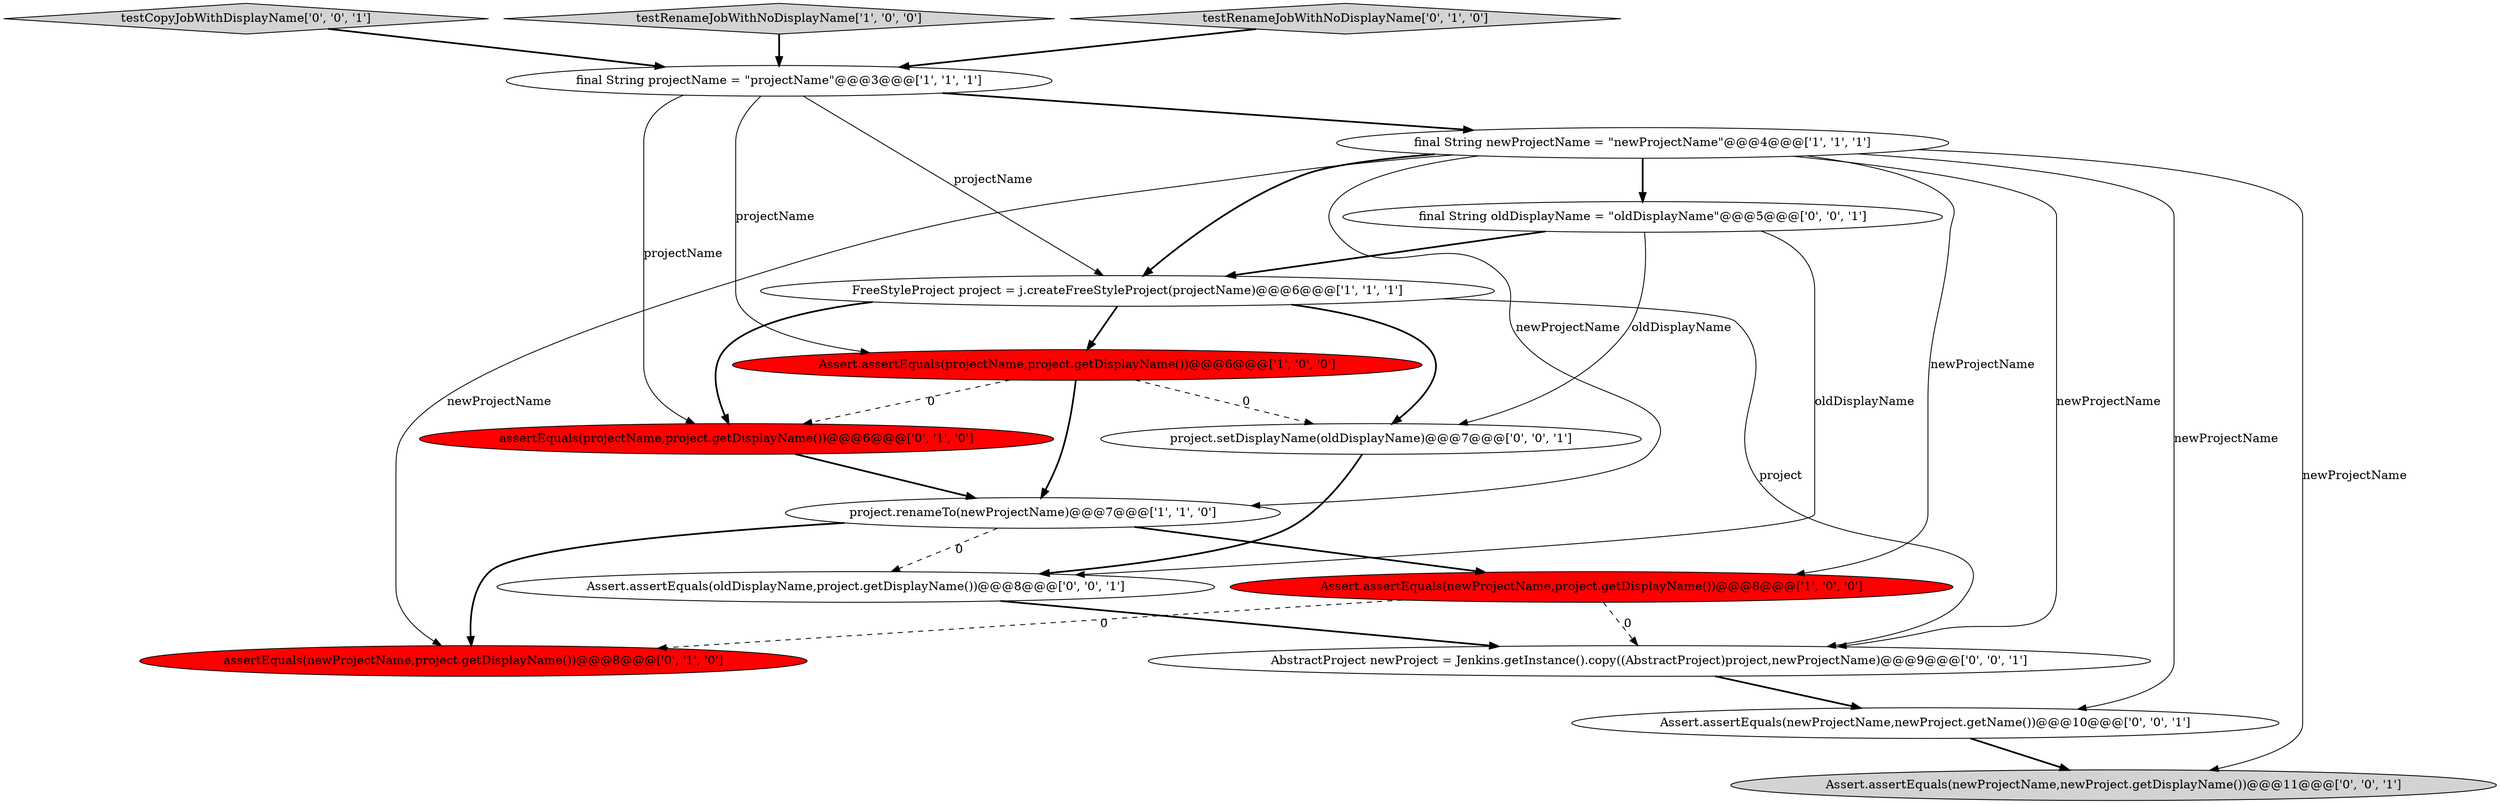 digraph {
12 [style = filled, label = "testCopyJobWithDisplayName['0', '0', '1']", fillcolor = lightgray, shape = diamond image = "AAA0AAABBB3BBB"];
16 [style = filled, label = "Assert.assertEquals(newProjectName,newProject.getDisplayName())@@@11@@@['0', '0', '1']", fillcolor = lightgray, shape = ellipse image = "AAA0AAABBB3BBB"];
5 [style = filled, label = "final String projectName = \"projectName\"@@@3@@@['1', '1', '1']", fillcolor = white, shape = ellipse image = "AAA0AAABBB1BBB"];
10 [style = filled, label = "Assert.assertEquals(oldDisplayName,project.getDisplayName())@@@8@@@['0', '0', '1']", fillcolor = white, shape = ellipse image = "AAA0AAABBB3BBB"];
14 [style = filled, label = "AbstractProject newProject = Jenkins.getInstance().copy((AbstractProject)project,newProjectName)@@@9@@@['0', '0', '1']", fillcolor = white, shape = ellipse image = "AAA0AAABBB3BBB"];
7 [style = filled, label = "assertEquals(projectName,project.getDisplayName())@@@6@@@['0', '1', '0']", fillcolor = red, shape = ellipse image = "AAA1AAABBB2BBB"];
11 [style = filled, label = "Assert.assertEquals(newProjectName,newProject.getName())@@@10@@@['0', '0', '1']", fillcolor = white, shape = ellipse image = "AAA0AAABBB3BBB"];
9 [style = filled, label = "assertEquals(newProjectName,project.getDisplayName())@@@8@@@['0', '1', '0']", fillcolor = red, shape = ellipse image = "AAA1AAABBB2BBB"];
1 [style = filled, label = "project.renameTo(newProjectName)@@@7@@@['1', '1', '0']", fillcolor = white, shape = ellipse image = "AAA0AAABBB1BBB"];
13 [style = filled, label = "project.setDisplayName(oldDisplayName)@@@7@@@['0', '0', '1']", fillcolor = white, shape = ellipse image = "AAA0AAABBB3BBB"];
15 [style = filled, label = "final String oldDisplayName = \"oldDisplayName\"@@@5@@@['0', '0', '1']", fillcolor = white, shape = ellipse image = "AAA0AAABBB3BBB"];
2 [style = filled, label = "Assert.assertEquals(projectName,project.getDisplayName())@@@6@@@['1', '0', '0']", fillcolor = red, shape = ellipse image = "AAA1AAABBB1BBB"];
4 [style = filled, label = "testRenameJobWithNoDisplayName['1', '0', '0']", fillcolor = lightgray, shape = diamond image = "AAA0AAABBB1BBB"];
3 [style = filled, label = "FreeStyleProject project = j.createFreeStyleProject(projectName)@@@6@@@['1', '1', '1']", fillcolor = white, shape = ellipse image = "AAA0AAABBB1BBB"];
6 [style = filled, label = "final String newProjectName = \"newProjectName\"@@@4@@@['1', '1', '1']", fillcolor = white, shape = ellipse image = "AAA0AAABBB1BBB"];
0 [style = filled, label = "Assert.assertEquals(newProjectName,project.getDisplayName())@@@8@@@['1', '0', '0']", fillcolor = red, shape = ellipse image = "AAA1AAABBB1BBB"];
8 [style = filled, label = "testRenameJobWithNoDisplayName['0', '1', '0']", fillcolor = lightgray, shape = diamond image = "AAA0AAABBB2BBB"];
13->10 [style = bold, label=""];
6->3 [style = bold, label=""];
11->16 [style = bold, label=""];
6->14 [style = solid, label="newProjectName"];
7->1 [style = bold, label=""];
12->5 [style = bold, label=""];
10->14 [style = bold, label=""];
6->0 [style = solid, label="newProjectName"];
2->1 [style = bold, label=""];
15->10 [style = solid, label="oldDisplayName"];
5->2 [style = solid, label="projectName"];
5->3 [style = solid, label="projectName"];
6->11 [style = solid, label="newProjectName"];
1->0 [style = bold, label=""];
1->10 [style = dashed, label="0"];
2->7 [style = dashed, label="0"];
15->3 [style = bold, label=""];
6->15 [style = bold, label=""];
1->9 [style = bold, label=""];
15->13 [style = solid, label="oldDisplayName"];
0->14 [style = dashed, label="0"];
5->7 [style = solid, label="projectName"];
5->6 [style = bold, label=""];
3->2 [style = bold, label=""];
8->5 [style = bold, label=""];
3->7 [style = bold, label=""];
2->13 [style = dashed, label="0"];
6->9 [style = solid, label="newProjectName"];
3->14 [style = solid, label="project"];
3->13 [style = bold, label=""];
6->1 [style = solid, label="newProjectName"];
0->9 [style = dashed, label="0"];
14->11 [style = bold, label=""];
4->5 [style = bold, label=""];
6->16 [style = solid, label="newProjectName"];
}
